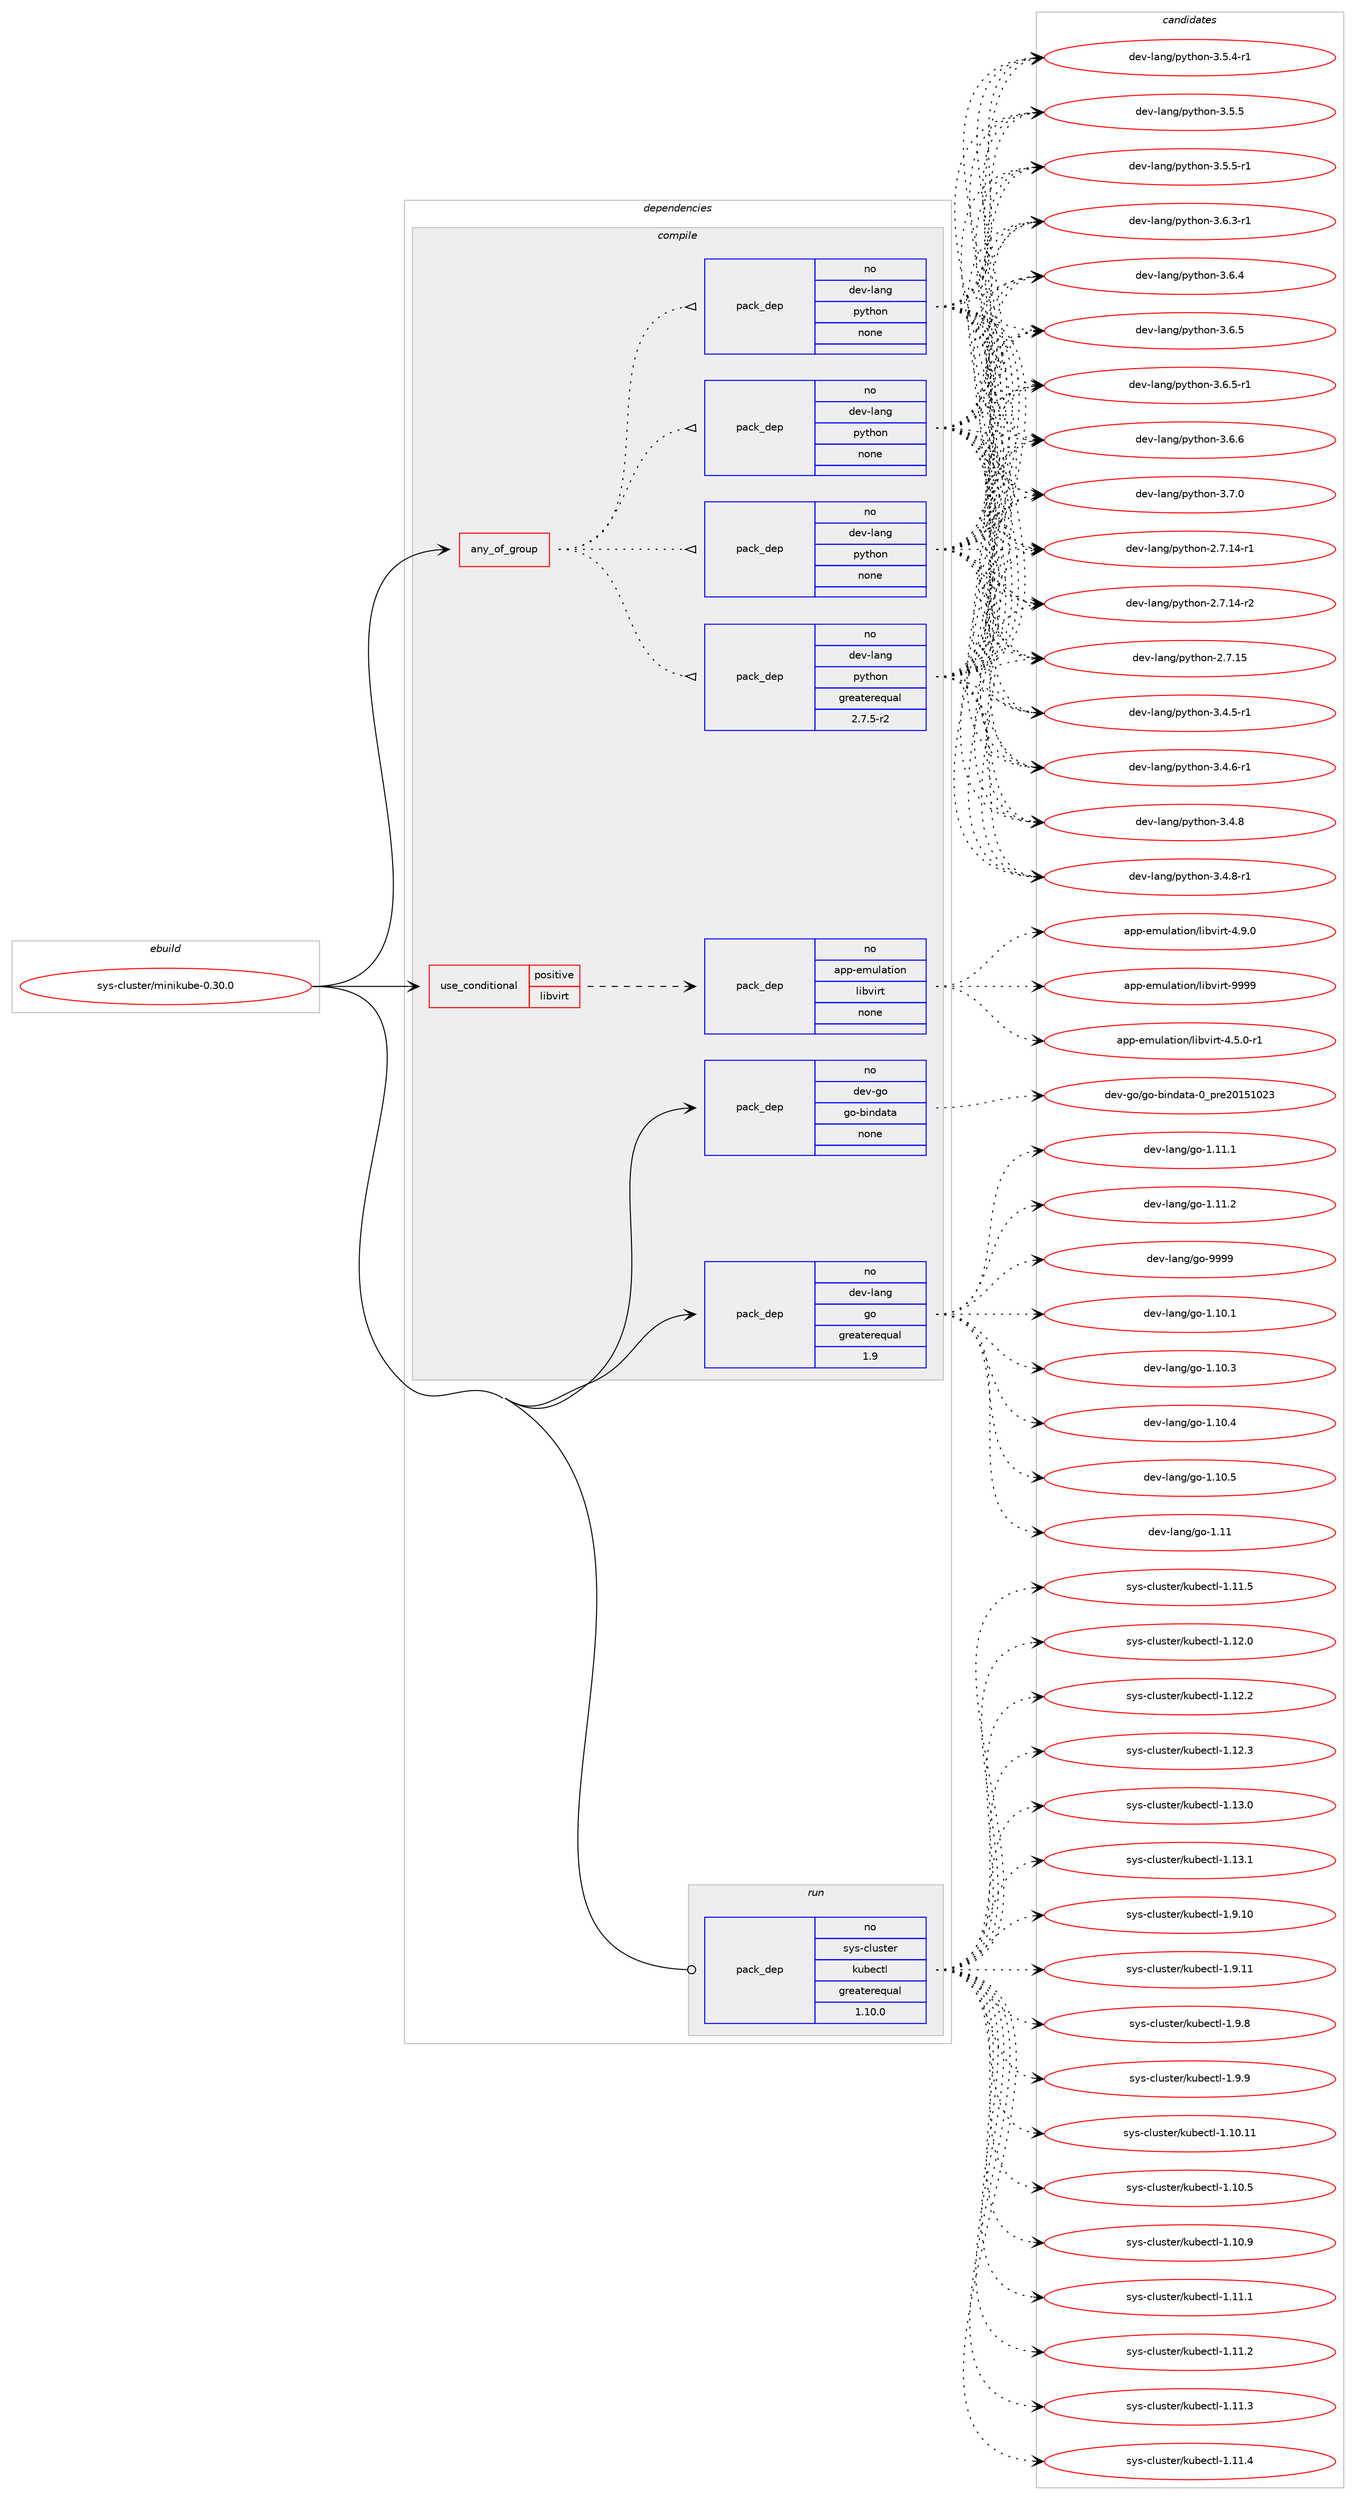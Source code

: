 digraph prolog {

# *************
# Graph options
# *************

newrank=true;
concentrate=true;
compound=true;
graph [rankdir=LR,fontname=Helvetica,fontsize=10,ranksep=1.5];#, ranksep=2.5, nodesep=0.2];
edge  [arrowhead=vee];
node  [fontname=Helvetica,fontsize=10];

# **********
# The ebuild
# **********

subgraph cluster_leftcol {
color=gray;
rank=same;
label=<<i>ebuild</i>>;
id [label="sys-cluster/minikube-0.30.0", color=red, width=4, href="../sys-cluster/minikube-0.30.0.svg"];
}

# ****************
# The dependencies
# ****************

subgraph cluster_midcol {
color=gray;
label=<<i>dependencies</i>>;
subgraph cluster_compile {
fillcolor="#eeeeee";
style=filled;
label=<<i>compile</i>>;
subgraph any129 {
dependency6501 [label=<<TABLE BORDER="0" CELLBORDER="1" CELLSPACING="0" CELLPADDING="4"><TR><TD CELLPADDING="10">any_of_group</TD></TR></TABLE>>, shape=none, color=red];subgraph pack5491 {
dependency6502 [label=<<TABLE BORDER="0" CELLBORDER="1" CELLSPACING="0" CELLPADDING="4" WIDTH="220"><TR><TD ROWSPAN="6" CELLPADDING="30">pack_dep</TD></TR><TR><TD WIDTH="110">no</TD></TR><TR><TD>dev-lang</TD></TR><TR><TD>python</TD></TR><TR><TD>none</TD></TR><TR><TD></TD></TR></TABLE>>, shape=none, color=blue];
}
dependency6501:e -> dependency6502:w [weight=20,style="dotted",arrowhead="oinv"];
subgraph pack5492 {
dependency6503 [label=<<TABLE BORDER="0" CELLBORDER="1" CELLSPACING="0" CELLPADDING="4" WIDTH="220"><TR><TD ROWSPAN="6" CELLPADDING="30">pack_dep</TD></TR><TR><TD WIDTH="110">no</TD></TR><TR><TD>dev-lang</TD></TR><TR><TD>python</TD></TR><TR><TD>none</TD></TR><TR><TD></TD></TR></TABLE>>, shape=none, color=blue];
}
dependency6501:e -> dependency6503:w [weight=20,style="dotted",arrowhead="oinv"];
subgraph pack5493 {
dependency6504 [label=<<TABLE BORDER="0" CELLBORDER="1" CELLSPACING="0" CELLPADDING="4" WIDTH="220"><TR><TD ROWSPAN="6" CELLPADDING="30">pack_dep</TD></TR><TR><TD WIDTH="110">no</TD></TR><TR><TD>dev-lang</TD></TR><TR><TD>python</TD></TR><TR><TD>none</TD></TR><TR><TD></TD></TR></TABLE>>, shape=none, color=blue];
}
dependency6501:e -> dependency6504:w [weight=20,style="dotted",arrowhead="oinv"];
subgraph pack5494 {
dependency6505 [label=<<TABLE BORDER="0" CELLBORDER="1" CELLSPACING="0" CELLPADDING="4" WIDTH="220"><TR><TD ROWSPAN="6" CELLPADDING="30">pack_dep</TD></TR><TR><TD WIDTH="110">no</TD></TR><TR><TD>dev-lang</TD></TR><TR><TD>python</TD></TR><TR><TD>greaterequal</TD></TR><TR><TD>2.7.5-r2</TD></TR></TABLE>>, shape=none, color=blue];
}
dependency6501:e -> dependency6505:w [weight=20,style="dotted",arrowhead="oinv"];
}
id:e -> dependency6501:w [weight=20,style="solid",arrowhead="vee"];
subgraph cond876 {
dependency6506 [label=<<TABLE BORDER="0" CELLBORDER="1" CELLSPACING="0" CELLPADDING="4"><TR><TD ROWSPAN="3" CELLPADDING="10">use_conditional</TD></TR><TR><TD>positive</TD></TR><TR><TD>libvirt</TD></TR></TABLE>>, shape=none, color=red];
subgraph pack5495 {
dependency6507 [label=<<TABLE BORDER="0" CELLBORDER="1" CELLSPACING="0" CELLPADDING="4" WIDTH="220"><TR><TD ROWSPAN="6" CELLPADDING="30">pack_dep</TD></TR><TR><TD WIDTH="110">no</TD></TR><TR><TD>app-emulation</TD></TR><TR><TD>libvirt</TD></TR><TR><TD>none</TD></TR><TR><TD></TD></TR></TABLE>>, shape=none, color=blue];
}
dependency6506:e -> dependency6507:w [weight=20,style="dashed",arrowhead="vee"];
}
id:e -> dependency6506:w [weight=20,style="solid",arrowhead="vee"];
subgraph pack5496 {
dependency6508 [label=<<TABLE BORDER="0" CELLBORDER="1" CELLSPACING="0" CELLPADDING="4" WIDTH="220"><TR><TD ROWSPAN="6" CELLPADDING="30">pack_dep</TD></TR><TR><TD WIDTH="110">no</TD></TR><TR><TD>dev-go</TD></TR><TR><TD>go-bindata</TD></TR><TR><TD>none</TD></TR><TR><TD></TD></TR></TABLE>>, shape=none, color=blue];
}
id:e -> dependency6508:w [weight=20,style="solid",arrowhead="vee"];
subgraph pack5497 {
dependency6509 [label=<<TABLE BORDER="0" CELLBORDER="1" CELLSPACING="0" CELLPADDING="4" WIDTH="220"><TR><TD ROWSPAN="6" CELLPADDING="30">pack_dep</TD></TR><TR><TD WIDTH="110">no</TD></TR><TR><TD>dev-lang</TD></TR><TR><TD>go</TD></TR><TR><TD>greaterequal</TD></TR><TR><TD>1.9</TD></TR></TABLE>>, shape=none, color=blue];
}
id:e -> dependency6509:w [weight=20,style="solid",arrowhead="vee"];
}
subgraph cluster_compileandrun {
fillcolor="#eeeeee";
style=filled;
label=<<i>compile and run</i>>;
}
subgraph cluster_run {
fillcolor="#eeeeee";
style=filled;
label=<<i>run</i>>;
subgraph pack5498 {
dependency6510 [label=<<TABLE BORDER="0" CELLBORDER="1" CELLSPACING="0" CELLPADDING="4" WIDTH="220"><TR><TD ROWSPAN="6" CELLPADDING="30">pack_dep</TD></TR><TR><TD WIDTH="110">no</TD></TR><TR><TD>sys-cluster</TD></TR><TR><TD>kubectl</TD></TR><TR><TD>greaterequal</TD></TR><TR><TD>1.10.0</TD></TR></TABLE>>, shape=none, color=blue];
}
id:e -> dependency6510:w [weight=20,style="solid",arrowhead="odot"];
}
}

# **************
# The candidates
# **************

subgraph cluster_choices {
rank=same;
color=gray;
label=<<i>candidates</i>>;

subgraph choice5491 {
color=black;
nodesep=1;
choice100101118451089711010347112121116104111110455046554649524511449 [label="dev-lang/python-2.7.14-r1", color=red, width=4,href="../dev-lang/python-2.7.14-r1.svg"];
choice100101118451089711010347112121116104111110455046554649524511450 [label="dev-lang/python-2.7.14-r2", color=red, width=4,href="../dev-lang/python-2.7.14-r2.svg"];
choice10010111845108971101034711212111610411111045504655464953 [label="dev-lang/python-2.7.15", color=red, width=4,href="../dev-lang/python-2.7.15.svg"];
choice1001011184510897110103471121211161041111104551465246534511449 [label="dev-lang/python-3.4.5-r1", color=red, width=4,href="../dev-lang/python-3.4.5-r1.svg"];
choice1001011184510897110103471121211161041111104551465246544511449 [label="dev-lang/python-3.4.6-r1", color=red, width=4,href="../dev-lang/python-3.4.6-r1.svg"];
choice100101118451089711010347112121116104111110455146524656 [label="dev-lang/python-3.4.8", color=red, width=4,href="../dev-lang/python-3.4.8.svg"];
choice1001011184510897110103471121211161041111104551465246564511449 [label="dev-lang/python-3.4.8-r1", color=red, width=4,href="../dev-lang/python-3.4.8-r1.svg"];
choice1001011184510897110103471121211161041111104551465346524511449 [label="dev-lang/python-3.5.4-r1", color=red, width=4,href="../dev-lang/python-3.5.4-r1.svg"];
choice100101118451089711010347112121116104111110455146534653 [label="dev-lang/python-3.5.5", color=red, width=4,href="../dev-lang/python-3.5.5.svg"];
choice1001011184510897110103471121211161041111104551465346534511449 [label="dev-lang/python-3.5.5-r1", color=red, width=4,href="../dev-lang/python-3.5.5-r1.svg"];
choice1001011184510897110103471121211161041111104551465446514511449 [label="dev-lang/python-3.6.3-r1", color=red, width=4,href="../dev-lang/python-3.6.3-r1.svg"];
choice100101118451089711010347112121116104111110455146544652 [label="dev-lang/python-3.6.4", color=red, width=4,href="../dev-lang/python-3.6.4.svg"];
choice100101118451089711010347112121116104111110455146544653 [label="dev-lang/python-3.6.5", color=red, width=4,href="../dev-lang/python-3.6.5.svg"];
choice1001011184510897110103471121211161041111104551465446534511449 [label="dev-lang/python-3.6.5-r1", color=red, width=4,href="../dev-lang/python-3.6.5-r1.svg"];
choice100101118451089711010347112121116104111110455146544654 [label="dev-lang/python-3.6.6", color=red, width=4,href="../dev-lang/python-3.6.6.svg"];
choice100101118451089711010347112121116104111110455146554648 [label="dev-lang/python-3.7.0", color=red, width=4,href="../dev-lang/python-3.7.0.svg"];
dependency6502:e -> choice100101118451089711010347112121116104111110455046554649524511449:w [style=dotted,weight="100"];
dependency6502:e -> choice100101118451089711010347112121116104111110455046554649524511450:w [style=dotted,weight="100"];
dependency6502:e -> choice10010111845108971101034711212111610411111045504655464953:w [style=dotted,weight="100"];
dependency6502:e -> choice1001011184510897110103471121211161041111104551465246534511449:w [style=dotted,weight="100"];
dependency6502:e -> choice1001011184510897110103471121211161041111104551465246544511449:w [style=dotted,weight="100"];
dependency6502:e -> choice100101118451089711010347112121116104111110455146524656:w [style=dotted,weight="100"];
dependency6502:e -> choice1001011184510897110103471121211161041111104551465246564511449:w [style=dotted,weight="100"];
dependency6502:e -> choice1001011184510897110103471121211161041111104551465346524511449:w [style=dotted,weight="100"];
dependency6502:e -> choice100101118451089711010347112121116104111110455146534653:w [style=dotted,weight="100"];
dependency6502:e -> choice1001011184510897110103471121211161041111104551465346534511449:w [style=dotted,weight="100"];
dependency6502:e -> choice1001011184510897110103471121211161041111104551465446514511449:w [style=dotted,weight="100"];
dependency6502:e -> choice100101118451089711010347112121116104111110455146544652:w [style=dotted,weight="100"];
dependency6502:e -> choice100101118451089711010347112121116104111110455146544653:w [style=dotted,weight="100"];
dependency6502:e -> choice1001011184510897110103471121211161041111104551465446534511449:w [style=dotted,weight="100"];
dependency6502:e -> choice100101118451089711010347112121116104111110455146544654:w [style=dotted,weight="100"];
dependency6502:e -> choice100101118451089711010347112121116104111110455146554648:w [style=dotted,weight="100"];
}
subgraph choice5492 {
color=black;
nodesep=1;
choice100101118451089711010347112121116104111110455046554649524511449 [label="dev-lang/python-2.7.14-r1", color=red, width=4,href="../dev-lang/python-2.7.14-r1.svg"];
choice100101118451089711010347112121116104111110455046554649524511450 [label="dev-lang/python-2.7.14-r2", color=red, width=4,href="../dev-lang/python-2.7.14-r2.svg"];
choice10010111845108971101034711212111610411111045504655464953 [label="dev-lang/python-2.7.15", color=red, width=4,href="../dev-lang/python-2.7.15.svg"];
choice1001011184510897110103471121211161041111104551465246534511449 [label="dev-lang/python-3.4.5-r1", color=red, width=4,href="../dev-lang/python-3.4.5-r1.svg"];
choice1001011184510897110103471121211161041111104551465246544511449 [label="dev-lang/python-3.4.6-r1", color=red, width=4,href="../dev-lang/python-3.4.6-r1.svg"];
choice100101118451089711010347112121116104111110455146524656 [label="dev-lang/python-3.4.8", color=red, width=4,href="../dev-lang/python-3.4.8.svg"];
choice1001011184510897110103471121211161041111104551465246564511449 [label="dev-lang/python-3.4.8-r1", color=red, width=4,href="../dev-lang/python-3.4.8-r1.svg"];
choice1001011184510897110103471121211161041111104551465346524511449 [label="dev-lang/python-3.5.4-r1", color=red, width=4,href="../dev-lang/python-3.5.4-r1.svg"];
choice100101118451089711010347112121116104111110455146534653 [label="dev-lang/python-3.5.5", color=red, width=4,href="../dev-lang/python-3.5.5.svg"];
choice1001011184510897110103471121211161041111104551465346534511449 [label="dev-lang/python-3.5.5-r1", color=red, width=4,href="../dev-lang/python-3.5.5-r1.svg"];
choice1001011184510897110103471121211161041111104551465446514511449 [label="dev-lang/python-3.6.3-r1", color=red, width=4,href="../dev-lang/python-3.6.3-r1.svg"];
choice100101118451089711010347112121116104111110455146544652 [label="dev-lang/python-3.6.4", color=red, width=4,href="../dev-lang/python-3.6.4.svg"];
choice100101118451089711010347112121116104111110455146544653 [label="dev-lang/python-3.6.5", color=red, width=4,href="../dev-lang/python-3.6.5.svg"];
choice1001011184510897110103471121211161041111104551465446534511449 [label="dev-lang/python-3.6.5-r1", color=red, width=4,href="../dev-lang/python-3.6.5-r1.svg"];
choice100101118451089711010347112121116104111110455146544654 [label="dev-lang/python-3.6.6", color=red, width=4,href="../dev-lang/python-3.6.6.svg"];
choice100101118451089711010347112121116104111110455146554648 [label="dev-lang/python-3.7.0", color=red, width=4,href="../dev-lang/python-3.7.0.svg"];
dependency6503:e -> choice100101118451089711010347112121116104111110455046554649524511449:w [style=dotted,weight="100"];
dependency6503:e -> choice100101118451089711010347112121116104111110455046554649524511450:w [style=dotted,weight="100"];
dependency6503:e -> choice10010111845108971101034711212111610411111045504655464953:w [style=dotted,weight="100"];
dependency6503:e -> choice1001011184510897110103471121211161041111104551465246534511449:w [style=dotted,weight="100"];
dependency6503:e -> choice1001011184510897110103471121211161041111104551465246544511449:w [style=dotted,weight="100"];
dependency6503:e -> choice100101118451089711010347112121116104111110455146524656:w [style=dotted,weight="100"];
dependency6503:e -> choice1001011184510897110103471121211161041111104551465246564511449:w [style=dotted,weight="100"];
dependency6503:e -> choice1001011184510897110103471121211161041111104551465346524511449:w [style=dotted,weight="100"];
dependency6503:e -> choice100101118451089711010347112121116104111110455146534653:w [style=dotted,weight="100"];
dependency6503:e -> choice1001011184510897110103471121211161041111104551465346534511449:w [style=dotted,weight="100"];
dependency6503:e -> choice1001011184510897110103471121211161041111104551465446514511449:w [style=dotted,weight="100"];
dependency6503:e -> choice100101118451089711010347112121116104111110455146544652:w [style=dotted,weight="100"];
dependency6503:e -> choice100101118451089711010347112121116104111110455146544653:w [style=dotted,weight="100"];
dependency6503:e -> choice1001011184510897110103471121211161041111104551465446534511449:w [style=dotted,weight="100"];
dependency6503:e -> choice100101118451089711010347112121116104111110455146544654:w [style=dotted,weight="100"];
dependency6503:e -> choice100101118451089711010347112121116104111110455146554648:w [style=dotted,weight="100"];
}
subgraph choice5493 {
color=black;
nodesep=1;
choice100101118451089711010347112121116104111110455046554649524511449 [label="dev-lang/python-2.7.14-r1", color=red, width=4,href="../dev-lang/python-2.7.14-r1.svg"];
choice100101118451089711010347112121116104111110455046554649524511450 [label="dev-lang/python-2.7.14-r2", color=red, width=4,href="../dev-lang/python-2.7.14-r2.svg"];
choice10010111845108971101034711212111610411111045504655464953 [label="dev-lang/python-2.7.15", color=red, width=4,href="../dev-lang/python-2.7.15.svg"];
choice1001011184510897110103471121211161041111104551465246534511449 [label="dev-lang/python-3.4.5-r1", color=red, width=4,href="../dev-lang/python-3.4.5-r1.svg"];
choice1001011184510897110103471121211161041111104551465246544511449 [label="dev-lang/python-3.4.6-r1", color=red, width=4,href="../dev-lang/python-3.4.6-r1.svg"];
choice100101118451089711010347112121116104111110455146524656 [label="dev-lang/python-3.4.8", color=red, width=4,href="../dev-lang/python-3.4.8.svg"];
choice1001011184510897110103471121211161041111104551465246564511449 [label="dev-lang/python-3.4.8-r1", color=red, width=4,href="../dev-lang/python-3.4.8-r1.svg"];
choice1001011184510897110103471121211161041111104551465346524511449 [label="dev-lang/python-3.5.4-r1", color=red, width=4,href="../dev-lang/python-3.5.4-r1.svg"];
choice100101118451089711010347112121116104111110455146534653 [label="dev-lang/python-3.5.5", color=red, width=4,href="../dev-lang/python-3.5.5.svg"];
choice1001011184510897110103471121211161041111104551465346534511449 [label="dev-lang/python-3.5.5-r1", color=red, width=4,href="../dev-lang/python-3.5.5-r1.svg"];
choice1001011184510897110103471121211161041111104551465446514511449 [label="dev-lang/python-3.6.3-r1", color=red, width=4,href="../dev-lang/python-3.6.3-r1.svg"];
choice100101118451089711010347112121116104111110455146544652 [label="dev-lang/python-3.6.4", color=red, width=4,href="../dev-lang/python-3.6.4.svg"];
choice100101118451089711010347112121116104111110455146544653 [label="dev-lang/python-3.6.5", color=red, width=4,href="../dev-lang/python-3.6.5.svg"];
choice1001011184510897110103471121211161041111104551465446534511449 [label="dev-lang/python-3.6.5-r1", color=red, width=4,href="../dev-lang/python-3.6.5-r1.svg"];
choice100101118451089711010347112121116104111110455146544654 [label="dev-lang/python-3.6.6", color=red, width=4,href="../dev-lang/python-3.6.6.svg"];
choice100101118451089711010347112121116104111110455146554648 [label="dev-lang/python-3.7.0", color=red, width=4,href="../dev-lang/python-3.7.0.svg"];
dependency6504:e -> choice100101118451089711010347112121116104111110455046554649524511449:w [style=dotted,weight="100"];
dependency6504:e -> choice100101118451089711010347112121116104111110455046554649524511450:w [style=dotted,weight="100"];
dependency6504:e -> choice10010111845108971101034711212111610411111045504655464953:w [style=dotted,weight="100"];
dependency6504:e -> choice1001011184510897110103471121211161041111104551465246534511449:w [style=dotted,weight="100"];
dependency6504:e -> choice1001011184510897110103471121211161041111104551465246544511449:w [style=dotted,weight="100"];
dependency6504:e -> choice100101118451089711010347112121116104111110455146524656:w [style=dotted,weight="100"];
dependency6504:e -> choice1001011184510897110103471121211161041111104551465246564511449:w [style=dotted,weight="100"];
dependency6504:e -> choice1001011184510897110103471121211161041111104551465346524511449:w [style=dotted,weight="100"];
dependency6504:e -> choice100101118451089711010347112121116104111110455146534653:w [style=dotted,weight="100"];
dependency6504:e -> choice1001011184510897110103471121211161041111104551465346534511449:w [style=dotted,weight="100"];
dependency6504:e -> choice1001011184510897110103471121211161041111104551465446514511449:w [style=dotted,weight="100"];
dependency6504:e -> choice100101118451089711010347112121116104111110455146544652:w [style=dotted,weight="100"];
dependency6504:e -> choice100101118451089711010347112121116104111110455146544653:w [style=dotted,weight="100"];
dependency6504:e -> choice1001011184510897110103471121211161041111104551465446534511449:w [style=dotted,weight="100"];
dependency6504:e -> choice100101118451089711010347112121116104111110455146544654:w [style=dotted,weight="100"];
dependency6504:e -> choice100101118451089711010347112121116104111110455146554648:w [style=dotted,weight="100"];
}
subgraph choice5494 {
color=black;
nodesep=1;
choice100101118451089711010347112121116104111110455046554649524511449 [label="dev-lang/python-2.7.14-r1", color=red, width=4,href="../dev-lang/python-2.7.14-r1.svg"];
choice100101118451089711010347112121116104111110455046554649524511450 [label="dev-lang/python-2.7.14-r2", color=red, width=4,href="../dev-lang/python-2.7.14-r2.svg"];
choice10010111845108971101034711212111610411111045504655464953 [label="dev-lang/python-2.7.15", color=red, width=4,href="../dev-lang/python-2.7.15.svg"];
choice1001011184510897110103471121211161041111104551465246534511449 [label="dev-lang/python-3.4.5-r1", color=red, width=4,href="../dev-lang/python-3.4.5-r1.svg"];
choice1001011184510897110103471121211161041111104551465246544511449 [label="dev-lang/python-3.4.6-r1", color=red, width=4,href="../dev-lang/python-3.4.6-r1.svg"];
choice100101118451089711010347112121116104111110455146524656 [label="dev-lang/python-3.4.8", color=red, width=4,href="../dev-lang/python-3.4.8.svg"];
choice1001011184510897110103471121211161041111104551465246564511449 [label="dev-lang/python-3.4.8-r1", color=red, width=4,href="../dev-lang/python-3.4.8-r1.svg"];
choice1001011184510897110103471121211161041111104551465346524511449 [label="dev-lang/python-3.5.4-r1", color=red, width=4,href="../dev-lang/python-3.5.4-r1.svg"];
choice100101118451089711010347112121116104111110455146534653 [label="dev-lang/python-3.5.5", color=red, width=4,href="../dev-lang/python-3.5.5.svg"];
choice1001011184510897110103471121211161041111104551465346534511449 [label="dev-lang/python-3.5.5-r1", color=red, width=4,href="../dev-lang/python-3.5.5-r1.svg"];
choice1001011184510897110103471121211161041111104551465446514511449 [label="dev-lang/python-3.6.3-r1", color=red, width=4,href="../dev-lang/python-3.6.3-r1.svg"];
choice100101118451089711010347112121116104111110455146544652 [label="dev-lang/python-3.6.4", color=red, width=4,href="../dev-lang/python-3.6.4.svg"];
choice100101118451089711010347112121116104111110455146544653 [label="dev-lang/python-3.6.5", color=red, width=4,href="../dev-lang/python-3.6.5.svg"];
choice1001011184510897110103471121211161041111104551465446534511449 [label="dev-lang/python-3.6.5-r1", color=red, width=4,href="../dev-lang/python-3.6.5-r1.svg"];
choice100101118451089711010347112121116104111110455146544654 [label="dev-lang/python-3.6.6", color=red, width=4,href="../dev-lang/python-3.6.6.svg"];
choice100101118451089711010347112121116104111110455146554648 [label="dev-lang/python-3.7.0", color=red, width=4,href="../dev-lang/python-3.7.0.svg"];
dependency6505:e -> choice100101118451089711010347112121116104111110455046554649524511449:w [style=dotted,weight="100"];
dependency6505:e -> choice100101118451089711010347112121116104111110455046554649524511450:w [style=dotted,weight="100"];
dependency6505:e -> choice10010111845108971101034711212111610411111045504655464953:w [style=dotted,weight="100"];
dependency6505:e -> choice1001011184510897110103471121211161041111104551465246534511449:w [style=dotted,weight="100"];
dependency6505:e -> choice1001011184510897110103471121211161041111104551465246544511449:w [style=dotted,weight="100"];
dependency6505:e -> choice100101118451089711010347112121116104111110455146524656:w [style=dotted,weight="100"];
dependency6505:e -> choice1001011184510897110103471121211161041111104551465246564511449:w [style=dotted,weight="100"];
dependency6505:e -> choice1001011184510897110103471121211161041111104551465346524511449:w [style=dotted,weight="100"];
dependency6505:e -> choice100101118451089711010347112121116104111110455146534653:w [style=dotted,weight="100"];
dependency6505:e -> choice1001011184510897110103471121211161041111104551465346534511449:w [style=dotted,weight="100"];
dependency6505:e -> choice1001011184510897110103471121211161041111104551465446514511449:w [style=dotted,weight="100"];
dependency6505:e -> choice100101118451089711010347112121116104111110455146544652:w [style=dotted,weight="100"];
dependency6505:e -> choice100101118451089711010347112121116104111110455146544653:w [style=dotted,weight="100"];
dependency6505:e -> choice1001011184510897110103471121211161041111104551465446534511449:w [style=dotted,weight="100"];
dependency6505:e -> choice100101118451089711010347112121116104111110455146544654:w [style=dotted,weight="100"];
dependency6505:e -> choice100101118451089711010347112121116104111110455146554648:w [style=dotted,weight="100"];
}
subgraph choice5495 {
color=black;
nodesep=1;
choice97112112451011091171089711610511111047108105981181051141164552465346484511449 [label="app-emulation/libvirt-4.5.0-r1", color=red, width=4,href="../app-emulation/libvirt-4.5.0-r1.svg"];
choice9711211245101109117108971161051111104710810598118105114116455246574648 [label="app-emulation/libvirt-4.9.0", color=red, width=4,href="../app-emulation/libvirt-4.9.0.svg"];
choice97112112451011091171089711610511111047108105981181051141164557575757 [label="app-emulation/libvirt-9999", color=red, width=4,href="../app-emulation/libvirt-9999.svg"];
dependency6507:e -> choice97112112451011091171089711610511111047108105981181051141164552465346484511449:w [style=dotted,weight="100"];
dependency6507:e -> choice9711211245101109117108971161051111104710810598118105114116455246574648:w [style=dotted,weight="100"];
dependency6507:e -> choice97112112451011091171089711610511111047108105981181051141164557575757:w [style=dotted,weight="100"];
}
subgraph choice5496 {
color=black;
nodesep=1;
choice1001011184510311147103111459810511010097116974548951121141015048495349485051 [label="dev-go/go-bindata-0_pre20151023", color=red, width=4,href="../dev-go/go-bindata-0_pre20151023.svg"];
dependency6508:e -> choice1001011184510311147103111459810511010097116974548951121141015048495349485051:w [style=dotted,weight="100"];
}
subgraph choice5497 {
color=black;
nodesep=1;
choice10010111845108971101034710311145494649484649 [label="dev-lang/go-1.10.1", color=red, width=4,href="../dev-lang/go-1.10.1.svg"];
choice10010111845108971101034710311145494649484651 [label="dev-lang/go-1.10.3", color=red, width=4,href="../dev-lang/go-1.10.3.svg"];
choice10010111845108971101034710311145494649484652 [label="dev-lang/go-1.10.4", color=red, width=4,href="../dev-lang/go-1.10.4.svg"];
choice10010111845108971101034710311145494649484653 [label="dev-lang/go-1.10.5", color=red, width=4,href="../dev-lang/go-1.10.5.svg"];
choice1001011184510897110103471031114549464949 [label="dev-lang/go-1.11", color=red, width=4,href="../dev-lang/go-1.11.svg"];
choice10010111845108971101034710311145494649494649 [label="dev-lang/go-1.11.1", color=red, width=4,href="../dev-lang/go-1.11.1.svg"];
choice10010111845108971101034710311145494649494650 [label="dev-lang/go-1.11.2", color=red, width=4,href="../dev-lang/go-1.11.2.svg"];
choice1001011184510897110103471031114557575757 [label="dev-lang/go-9999", color=red, width=4,href="../dev-lang/go-9999.svg"];
dependency6509:e -> choice10010111845108971101034710311145494649484649:w [style=dotted,weight="100"];
dependency6509:e -> choice10010111845108971101034710311145494649484651:w [style=dotted,weight="100"];
dependency6509:e -> choice10010111845108971101034710311145494649484652:w [style=dotted,weight="100"];
dependency6509:e -> choice10010111845108971101034710311145494649484653:w [style=dotted,weight="100"];
dependency6509:e -> choice1001011184510897110103471031114549464949:w [style=dotted,weight="100"];
dependency6509:e -> choice10010111845108971101034710311145494649494649:w [style=dotted,weight="100"];
dependency6509:e -> choice10010111845108971101034710311145494649494650:w [style=dotted,weight="100"];
dependency6509:e -> choice1001011184510897110103471031114557575757:w [style=dotted,weight="100"];
}
subgraph choice5498 {
color=black;
nodesep=1;
choice11512111545991081171151161011144710711798101991161084549464948464949 [label="sys-cluster/kubectl-1.10.11", color=red, width=4,href="../sys-cluster/kubectl-1.10.11.svg"];
choice115121115459910811711511610111447107117981019911610845494649484653 [label="sys-cluster/kubectl-1.10.5", color=red, width=4,href="../sys-cluster/kubectl-1.10.5.svg"];
choice115121115459910811711511610111447107117981019911610845494649484657 [label="sys-cluster/kubectl-1.10.9", color=red, width=4,href="../sys-cluster/kubectl-1.10.9.svg"];
choice115121115459910811711511610111447107117981019911610845494649494649 [label="sys-cluster/kubectl-1.11.1", color=red, width=4,href="../sys-cluster/kubectl-1.11.1.svg"];
choice115121115459910811711511610111447107117981019911610845494649494650 [label="sys-cluster/kubectl-1.11.2", color=red, width=4,href="../sys-cluster/kubectl-1.11.2.svg"];
choice115121115459910811711511610111447107117981019911610845494649494651 [label="sys-cluster/kubectl-1.11.3", color=red, width=4,href="../sys-cluster/kubectl-1.11.3.svg"];
choice115121115459910811711511610111447107117981019911610845494649494652 [label="sys-cluster/kubectl-1.11.4", color=red, width=4,href="../sys-cluster/kubectl-1.11.4.svg"];
choice115121115459910811711511610111447107117981019911610845494649494653 [label="sys-cluster/kubectl-1.11.5", color=red, width=4,href="../sys-cluster/kubectl-1.11.5.svg"];
choice115121115459910811711511610111447107117981019911610845494649504648 [label="sys-cluster/kubectl-1.12.0", color=red, width=4,href="../sys-cluster/kubectl-1.12.0.svg"];
choice115121115459910811711511610111447107117981019911610845494649504650 [label="sys-cluster/kubectl-1.12.2", color=red, width=4,href="../sys-cluster/kubectl-1.12.2.svg"];
choice115121115459910811711511610111447107117981019911610845494649504651 [label="sys-cluster/kubectl-1.12.3", color=red, width=4,href="../sys-cluster/kubectl-1.12.3.svg"];
choice115121115459910811711511610111447107117981019911610845494649514648 [label="sys-cluster/kubectl-1.13.0", color=red, width=4,href="../sys-cluster/kubectl-1.13.0.svg"];
choice115121115459910811711511610111447107117981019911610845494649514649 [label="sys-cluster/kubectl-1.13.1", color=red, width=4,href="../sys-cluster/kubectl-1.13.1.svg"];
choice115121115459910811711511610111447107117981019911610845494657464948 [label="sys-cluster/kubectl-1.9.10", color=red, width=4,href="../sys-cluster/kubectl-1.9.10.svg"];
choice115121115459910811711511610111447107117981019911610845494657464949 [label="sys-cluster/kubectl-1.9.11", color=red, width=4,href="../sys-cluster/kubectl-1.9.11.svg"];
choice1151211154599108117115116101114471071179810199116108454946574656 [label="sys-cluster/kubectl-1.9.8", color=red, width=4,href="../sys-cluster/kubectl-1.9.8.svg"];
choice1151211154599108117115116101114471071179810199116108454946574657 [label="sys-cluster/kubectl-1.9.9", color=red, width=4,href="../sys-cluster/kubectl-1.9.9.svg"];
dependency6510:e -> choice11512111545991081171151161011144710711798101991161084549464948464949:w [style=dotted,weight="100"];
dependency6510:e -> choice115121115459910811711511610111447107117981019911610845494649484653:w [style=dotted,weight="100"];
dependency6510:e -> choice115121115459910811711511610111447107117981019911610845494649484657:w [style=dotted,weight="100"];
dependency6510:e -> choice115121115459910811711511610111447107117981019911610845494649494649:w [style=dotted,weight="100"];
dependency6510:e -> choice115121115459910811711511610111447107117981019911610845494649494650:w [style=dotted,weight="100"];
dependency6510:e -> choice115121115459910811711511610111447107117981019911610845494649494651:w [style=dotted,weight="100"];
dependency6510:e -> choice115121115459910811711511610111447107117981019911610845494649494652:w [style=dotted,weight="100"];
dependency6510:e -> choice115121115459910811711511610111447107117981019911610845494649494653:w [style=dotted,weight="100"];
dependency6510:e -> choice115121115459910811711511610111447107117981019911610845494649504648:w [style=dotted,weight="100"];
dependency6510:e -> choice115121115459910811711511610111447107117981019911610845494649504650:w [style=dotted,weight="100"];
dependency6510:e -> choice115121115459910811711511610111447107117981019911610845494649504651:w [style=dotted,weight="100"];
dependency6510:e -> choice115121115459910811711511610111447107117981019911610845494649514648:w [style=dotted,weight="100"];
dependency6510:e -> choice115121115459910811711511610111447107117981019911610845494649514649:w [style=dotted,weight="100"];
dependency6510:e -> choice115121115459910811711511610111447107117981019911610845494657464948:w [style=dotted,weight="100"];
dependency6510:e -> choice115121115459910811711511610111447107117981019911610845494657464949:w [style=dotted,weight="100"];
dependency6510:e -> choice1151211154599108117115116101114471071179810199116108454946574656:w [style=dotted,weight="100"];
dependency6510:e -> choice1151211154599108117115116101114471071179810199116108454946574657:w [style=dotted,weight="100"];
}
}

}
